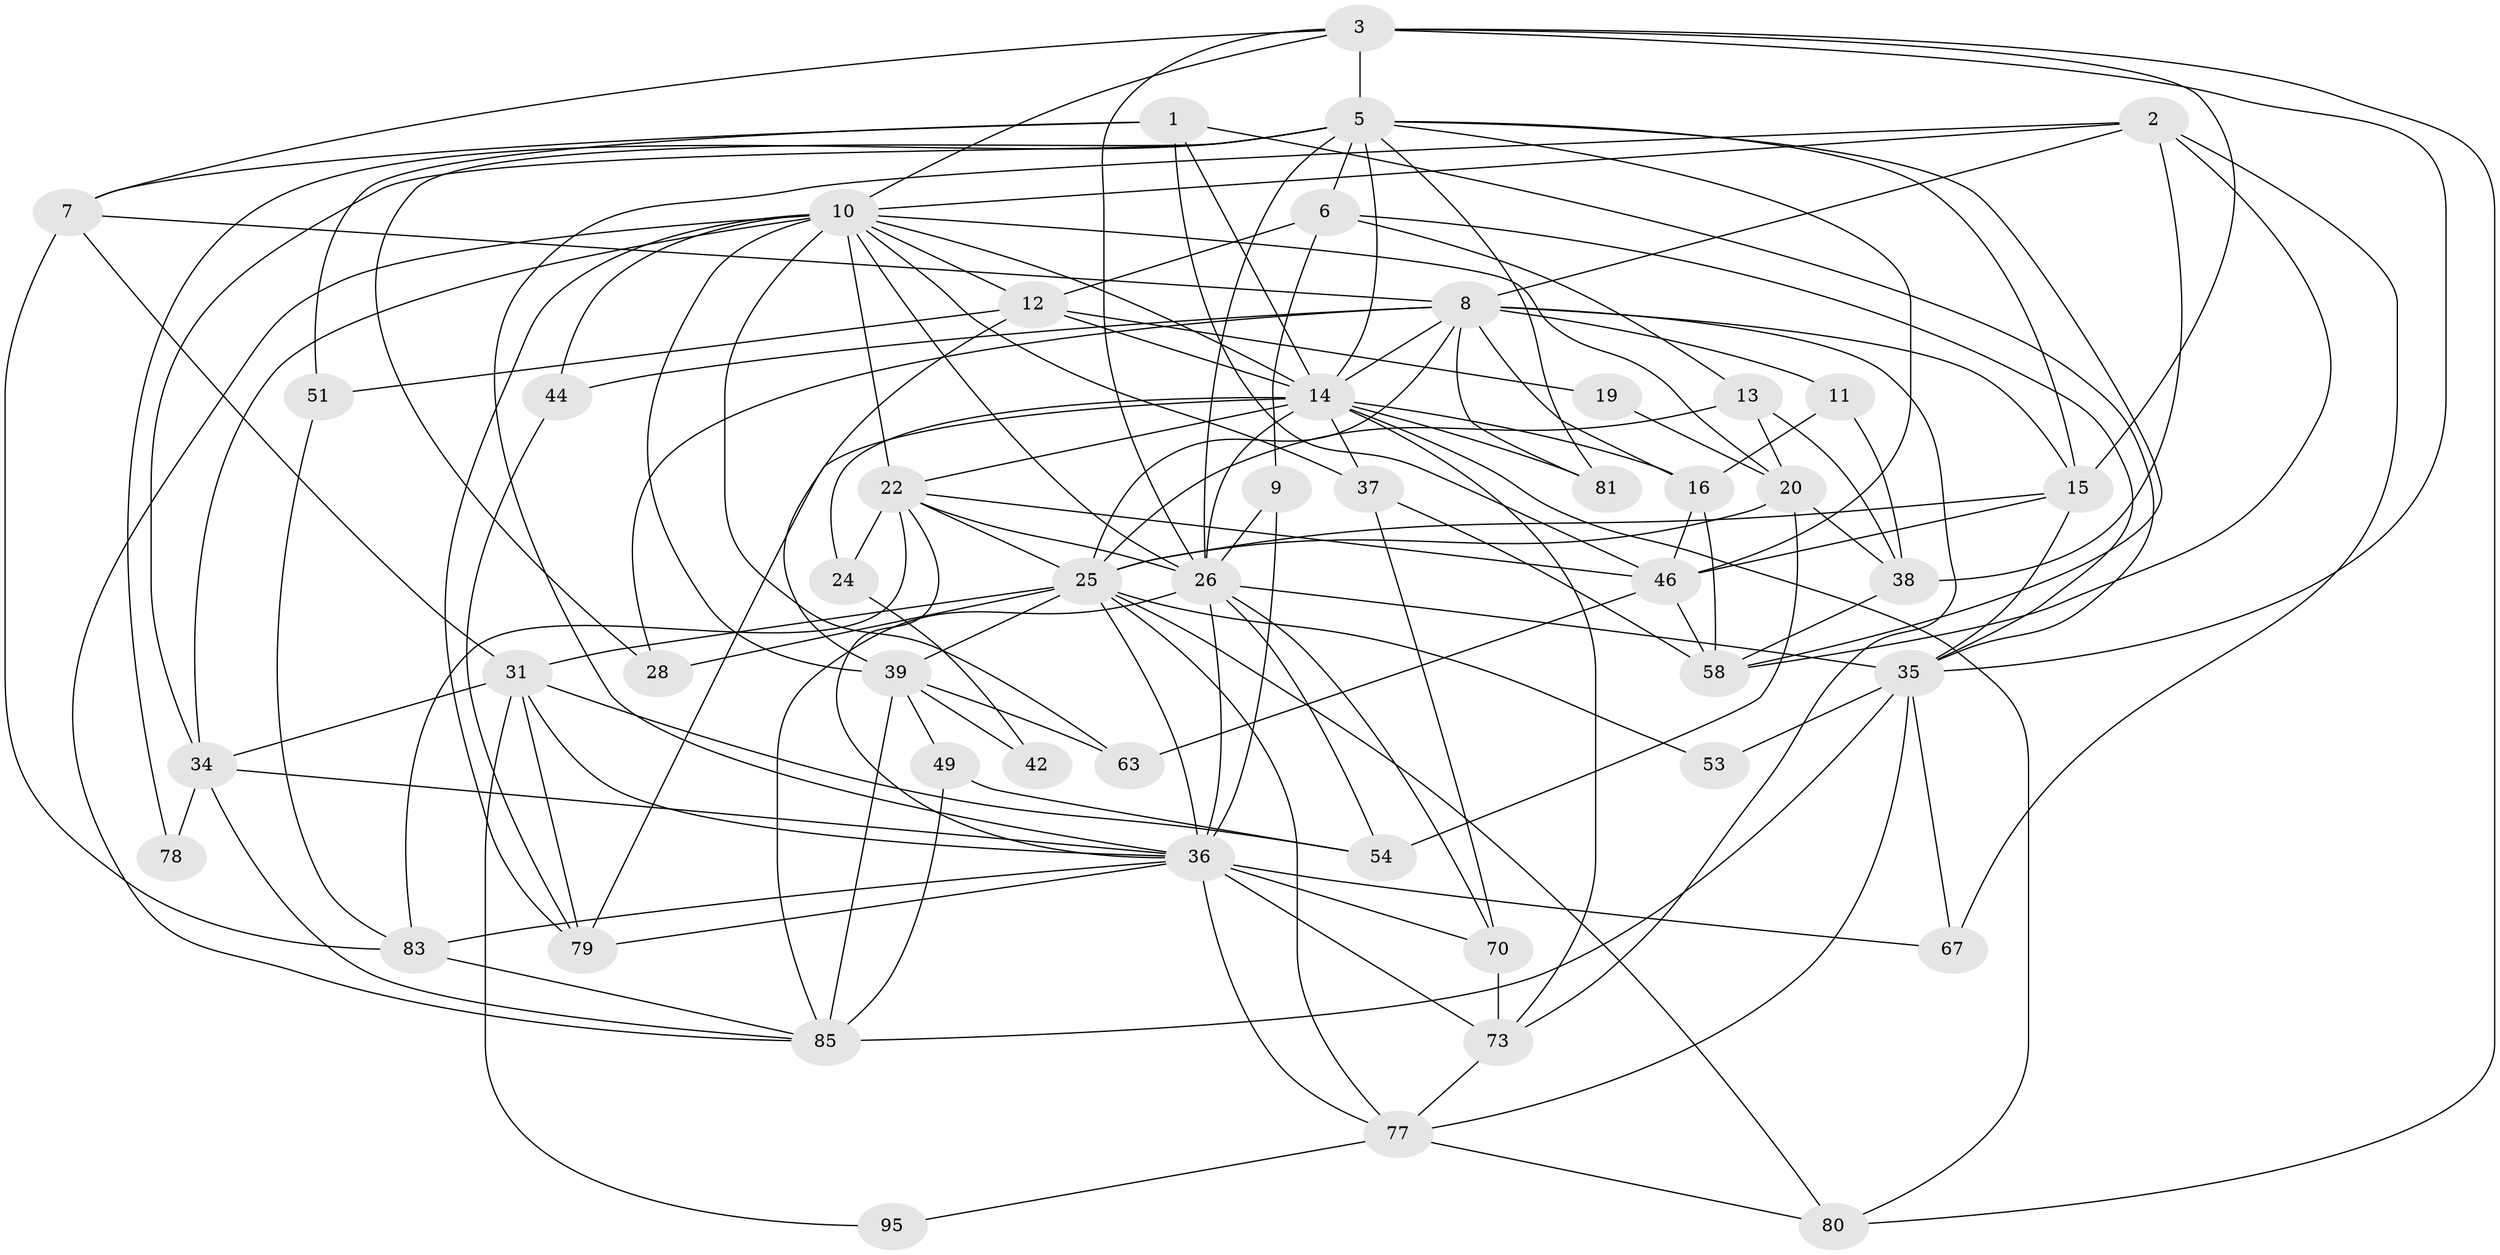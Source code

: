 // original degree distribution, {3: 0.32323232323232326, 5: 0.18181818181818182, 4: 0.26262626262626265, 6: 0.1111111111111111, 2: 0.09090909090909091, 7: 0.020202020202020204, 8: 0.010101010101010102}
// Generated by graph-tools (version 1.1) at 2025/14/03/09/25 04:14:51]
// undirected, 49 vertices, 140 edges
graph export_dot {
graph [start="1"]
  node [color=gray90,style=filled];
  1 [super="+59"];
  2 [super="+4"];
  3 [super="+23"];
  5 [super="+75+32"];
  6 [super="+64"];
  7 [super="+21"];
  8 [super="+57+74+82"];
  9 [super="+43"];
  10 [super="+94+33+18"];
  11;
  12 [super="+69"];
  13;
  14 [super="+17+27+62"];
  15 [super="+48"];
  16 [super="+55"];
  19;
  20 [super="+30"];
  22 [super="+76"];
  24 [super="+29"];
  25 [super="+56+66"];
  26 [super="+60"];
  28;
  31 [super="+89"];
  34 [super="+52+91+90"];
  35 [super="+50+88"];
  36 [super="+41+71"];
  37 [super="+45"];
  38 [super="+40"];
  39 [super="+65"];
  42;
  44;
  46 [super="+47"];
  49;
  51;
  53;
  54 [super="+61"];
  58;
  63;
  67;
  70;
  73 [super="+86"];
  77 [super="+84"];
  78;
  79;
  80;
  81;
  83;
  85;
  95;
  1 -- 51;
  1 -- 7;
  1 -- 35;
  1 -- 46;
  1 -- 14;
  2 -- 38;
  2 -- 10;
  2 -- 36;
  2 -- 8;
  2 -- 67;
  2 -- 58;
  3 -- 5;
  3 -- 10;
  3 -- 15;
  3 -- 35;
  3 -- 80;
  3 -- 26;
  3 -- 7;
  5 -- 81;
  5 -- 58;
  5 -- 78;
  5 -- 15;
  5 -- 26;
  5 -- 34;
  5 -- 6;
  5 -- 28;
  5 -- 46;
  5 -- 14;
  6 -- 9;
  6 -- 13;
  6 -- 12;
  6 -- 35;
  7 -- 83;
  7 -- 31;
  7 -- 8;
  8 -- 73;
  8 -- 28;
  8 -- 11;
  8 -- 15;
  8 -- 25 [weight=2];
  8 -- 16;
  8 -- 81;
  8 -- 44;
  8 -- 14;
  9 -- 26;
  9 -- 36;
  10 -- 37 [weight=2];
  10 -- 22;
  10 -- 79;
  10 -- 12;
  10 -- 44;
  10 -- 85;
  10 -- 63;
  10 -- 34 [weight=2];
  10 -- 26;
  10 -- 20;
  10 -- 39;
  10 -- 14;
  11 -- 38;
  11 -- 16;
  12 -- 51;
  12 -- 19;
  12 -- 39;
  12 -- 14;
  13 -- 20;
  13 -- 38;
  13 -- 25;
  14 -- 22;
  14 -- 81;
  14 -- 26 [weight=2];
  14 -- 16;
  14 -- 80;
  14 -- 73;
  14 -- 37;
  14 -- 24;
  14 -- 79;
  15 -- 25;
  15 -- 46;
  15 -- 35;
  16 -- 46;
  16 -- 58;
  19 -- 20;
  20 -- 54;
  20 -- 25;
  20 -- 38;
  22 -- 24;
  22 -- 83;
  22 -- 36;
  22 -- 46;
  22 -- 26;
  22 -- 25;
  24 -- 42;
  25 -- 31;
  25 -- 53;
  25 -- 80 [weight=2];
  25 -- 77;
  25 -- 28;
  25 -- 36;
  25 -- 39;
  26 -- 85;
  26 -- 35;
  26 -- 70;
  26 -- 36;
  26 -- 54;
  31 -- 79;
  31 -- 54;
  31 -- 95;
  31 -- 36;
  31 -- 34;
  34 -- 78;
  34 -- 36;
  34 -- 85;
  35 -- 67;
  35 -- 53;
  35 -- 85;
  35 -- 77;
  36 -- 67;
  36 -- 83;
  36 -- 70;
  36 -- 77;
  36 -- 79;
  36 -- 73;
  37 -- 58;
  37 -- 70;
  38 -- 58;
  39 -- 85 [weight=2];
  39 -- 49;
  39 -- 42;
  39 -- 63;
  44 -- 79;
  46 -- 58;
  46 -- 63;
  49 -- 85;
  49 -- 54;
  51 -- 83;
  70 -- 73;
  73 -- 77;
  77 -- 80;
  77 -- 95;
  83 -- 85;
}

